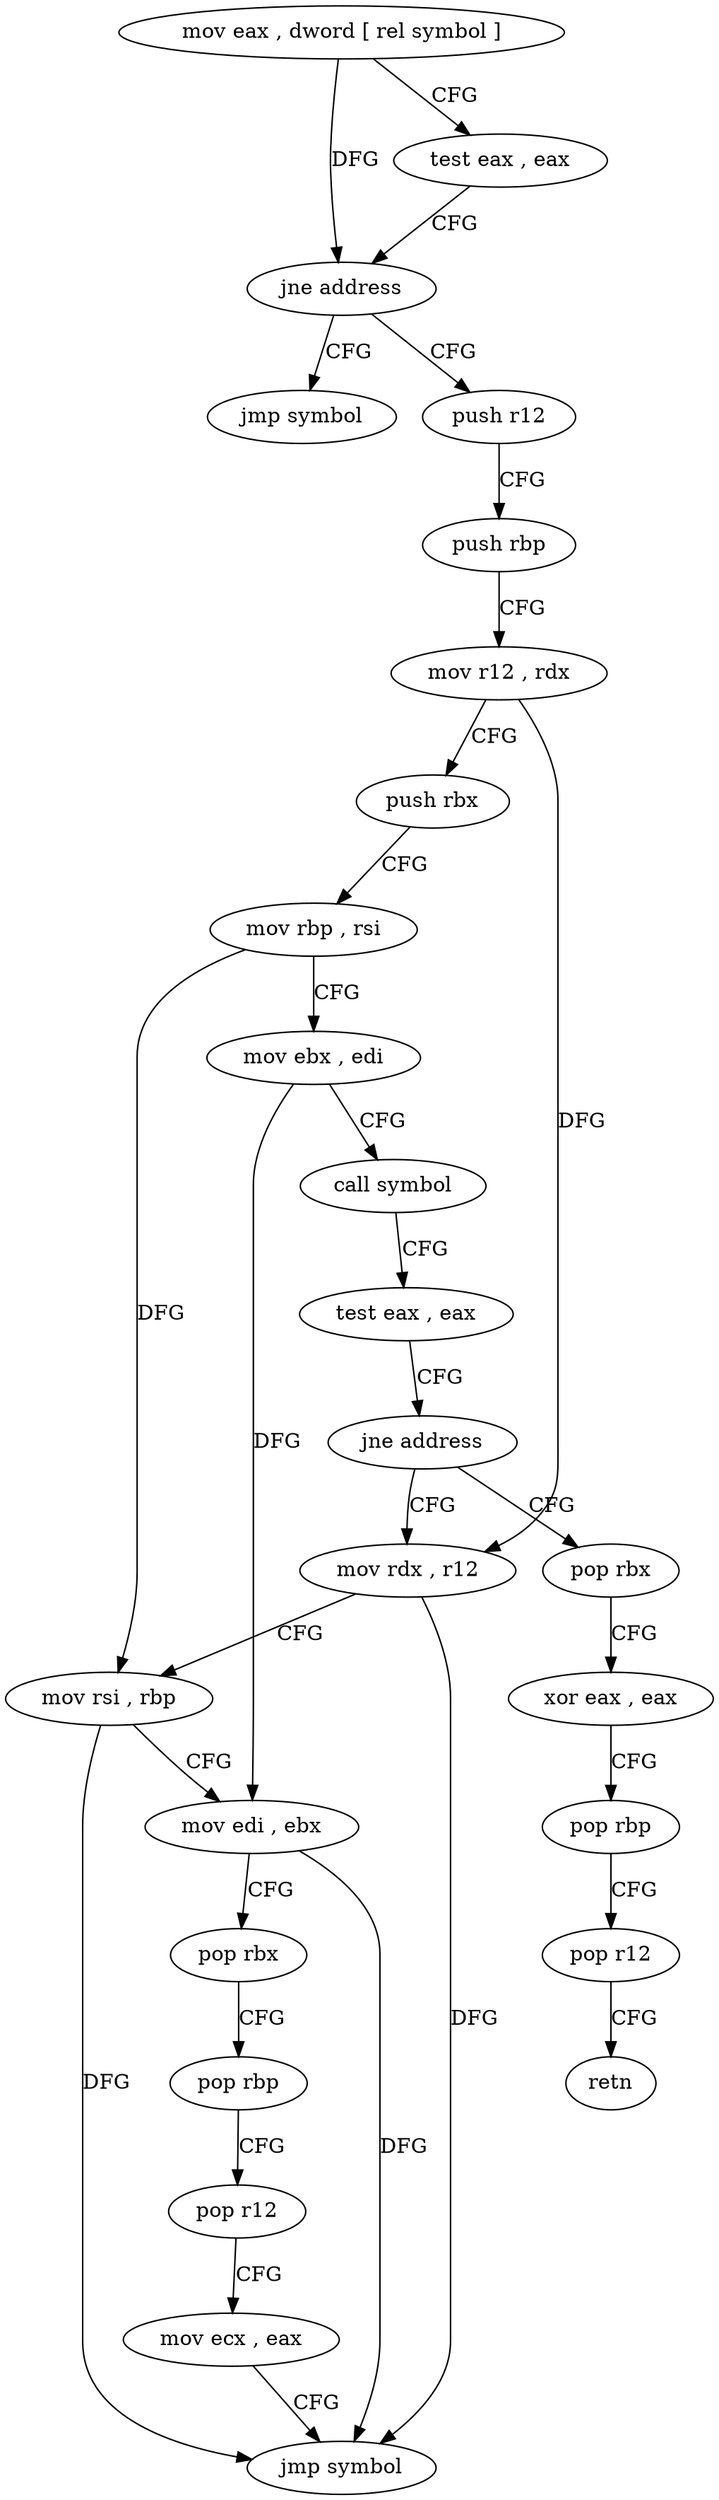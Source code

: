 digraph "func" {
"4252448" [label = "mov eax , dword [ rel symbol ]" ]
"4252454" [label = "test eax , eax" ]
"4252456" [label = "jne address" ]
"4252496" [label = "jmp symbol" ]
"4252458" [label = "push r12" ]
"4252460" [label = "push rbp" ]
"4252461" [label = "mov r12 , rdx" ]
"4252464" [label = "push rbx" ]
"4252465" [label = "mov rbp , rsi" ]
"4252468" [label = "mov ebx , edi" ]
"4252470" [label = "call symbol" ]
"4252475" [label = "test eax , eax" ]
"4252477" [label = "jne address" ]
"4252504" [label = "mov rdx , r12" ]
"4252479" [label = "pop rbx" ]
"4252507" [label = "mov rsi , rbp" ]
"4252510" [label = "mov edi , ebx" ]
"4252512" [label = "pop rbx" ]
"4252513" [label = "pop rbp" ]
"4252514" [label = "pop r12" ]
"4252516" [label = "mov ecx , eax" ]
"4252518" [label = "jmp symbol" ]
"4252480" [label = "xor eax , eax" ]
"4252482" [label = "pop rbp" ]
"4252483" [label = "pop r12" ]
"4252485" [label = "retn" ]
"4252448" -> "4252454" [ label = "CFG" ]
"4252448" -> "4252456" [ label = "DFG" ]
"4252454" -> "4252456" [ label = "CFG" ]
"4252456" -> "4252496" [ label = "CFG" ]
"4252456" -> "4252458" [ label = "CFG" ]
"4252458" -> "4252460" [ label = "CFG" ]
"4252460" -> "4252461" [ label = "CFG" ]
"4252461" -> "4252464" [ label = "CFG" ]
"4252461" -> "4252504" [ label = "DFG" ]
"4252464" -> "4252465" [ label = "CFG" ]
"4252465" -> "4252468" [ label = "CFG" ]
"4252465" -> "4252507" [ label = "DFG" ]
"4252468" -> "4252470" [ label = "CFG" ]
"4252468" -> "4252510" [ label = "DFG" ]
"4252470" -> "4252475" [ label = "CFG" ]
"4252475" -> "4252477" [ label = "CFG" ]
"4252477" -> "4252504" [ label = "CFG" ]
"4252477" -> "4252479" [ label = "CFG" ]
"4252504" -> "4252507" [ label = "CFG" ]
"4252504" -> "4252518" [ label = "DFG" ]
"4252479" -> "4252480" [ label = "CFG" ]
"4252507" -> "4252510" [ label = "CFG" ]
"4252507" -> "4252518" [ label = "DFG" ]
"4252510" -> "4252512" [ label = "CFG" ]
"4252510" -> "4252518" [ label = "DFG" ]
"4252512" -> "4252513" [ label = "CFG" ]
"4252513" -> "4252514" [ label = "CFG" ]
"4252514" -> "4252516" [ label = "CFG" ]
"4252516" -> "4252518" [ label = "CFG" ]
"4252480" -> "4252482" [ label = "CFG" ]
"4252482" -> "4252483" [ label = "CFG" ]
"4252483" -> "4252485" [ label = "CFG" ]
}
